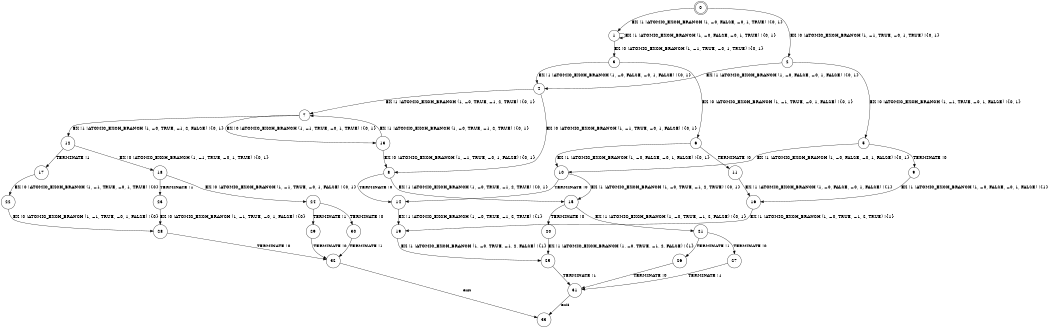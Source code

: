 digraph BCG {
size = "7, 10.5";
center = TRUE;
node [shape = circle];
0 [peripheries = 2];
0 -> 1 [label = "EX !1 !ATOMIC_EXCH_BRANCH (1, +0, FALSE, +0, 1, TRUE) !{0, 1}"];
0 -> 2 [label = "EX !0 !ATOMIC_EXCH_BRANCH (1, +1, TRUE, +0, 1, TRUE) !{0, 1}"];
1 -> 3 [label = "EX !0 !ATOMIC_EXCH_BRANCH (1, +1, TRUE, +0, 1, TRUE) !{0, 1}"];
1 -> 1 [label = "EX !1 !ATOMIC_EXCH_BRANCH (1, +0, FALSE, +0, 1, TRUE) !{0, 1}"];
2 -> 4 [label = "EX !1 !ATOMIC_EXCH_BRANCH (1, +0, FALSE, +0, 1, FALSE) !{0, 1}"];
2 -> 5 [label = "EX !0 !ATOMIC_EXCH_BRANCH (1, +1, TRUE, +0, 1, FALSE) !{0, 1}"];
3 -> 4 [label = "EX !1 !ATOMIC_EXCH_BRANCH (1, +0, FALSE, +0, 1, FALSE) !{0, 1}"];
3 -> 6 [label = "EX !0 !ATOMIC_EXCH_BRANCH (1, +1, TRUE, +0, 1, FALSE) !{0, 1}"];
4 -> 7 [label = "EX !1 !ATOMIC_EXCH_BRANCH (1, +0, TRUE, +1, 2, TRUE) !{0, 1}"];
4 -> 8 [label = "EX !0 !ATOMIC_EXCH_BRANCH (1, +1, TRUE, +0, 1, FALSE) !{0, 1}"];
5 -> 9 [label = "TERMINATE !0"];
5 -> 10 [label = "EX !1 !ATOMIC_EXCH_BRANCH (1, +0, FALSE, +0, 1, FALSE) !{0, 1}"];
6 -> 11 [label = "TERMINATE !0"];
6 -> 10 [label = "EX !1 !ATOMIC_EXCH_BRANCH (1, +0, FALSE, +0, 1, FALSE) !{0, 1}"];
7 -> 12 [label = "EX !1 !ATOMIC_EXCH_BRANCH (1, +0, TRUE, +1, 2, FALSE) !{0, 1}"];
7 -> 13 [label = "EX !0 !ATOMIC_EXCH_BRANCH (1, +1, TRUE, +0, 1, TRUE) !{0, 1}"];
8 -> 14 [label = "TERMINATE !0"];
8 -> 15 [label = "EX !1 !ATOMIC_EXCH_BRANCH (1, +0, TRUE, +1, 2, TRUE) !{0, 1}"];
9 -> 16 [label = "EX !1 !ATOMIC_EXCH_BRANCH (1, +0, FALSE, +0, 1, FALSE) !{1}"];
10 -> 14 [label = "TERMINATE !0"];
10 -> 15 [label = "EX !1 !ATOMIC_EXCH_BRANCH (1, +0, TRUE, +1, 2, TRUE) !{0, 1}"];
11 -> 16 [label = "EX !1 !ATOMIC_EXCH_BRANCH (1, +0, FALSE, +0, 1, FALSE) !{1}"];
12 -> 17 [label = "TERMINATE !1"];
12 -> 18 [label = "EX !0 !ATOMIC_EXCH_BRANCH (1, +1, TRUE, +0, 1, TRUE) !{0, 1}"];
13 -> 7 [label = "EX !1 !ATOMIC_EXCH_BRANCH (1, +0, TRUE, +1, 2, TRUE) !{0, 1}"];
13 -> 8 [label = "EX !0 !ATOMIC_EXCH_BRANCH (1, +1, TRUE, +0, 1, FALSE) !{0, 1}"];
14 -> 19 [label = "EX !1 !ATOMIC_EXCH_BRANCH (1, +0, TRUE, +1, 2, TRUE) !{1}"];
15 -> 20 [label = "TERMINATE !0"];
15 -> 21 [label = "EX !1 !ATOMIC_EXCH_BRANCH (1, +0, TRUE, +1, 2, FALSE) !{0, 1}"];
16 -> 19 [label = "EX !1 !ATOMIC_EXCH_BRANCH (1, +0, TRUE, +1, 2, TRUE) !{1}"];
17 -> 22 [label = "EX !0 !ATOMIC_EXCH_BRANCH (1, +1, TRUE, +0, 1, TRUE) !{0}"];
18 -> 23 [label = "TERMINATE !1"];
18 -> 24 [label = "EX !0 !ATOMIC_EXCH_BRANCH (1, +1, TRUE, +0, 1, FALSE) !{0, 1}"];
19 -> 25 [label = "EX !1 !ATOMIC_EXCH_BRANCH (1, +0, TRUE, +1, 2, FALSE) !{1}"];
20 -> 25 [label = "EX !1 !ATOMIC_EXCH_BRANCH (1, +0, TRUE, +1, 2, FALSE) !{1}"];
21 -> 26 [label = "TERMINATE !1"];
21 -> 27 [label = "TERMINATE !0"];
22 -> 28 [label = "EX !0 !ATOMIC_EXCH_BRANCH (1, +1, TRUE, +0, 1, FALSE) !{0}"];
23 -> 28 [label = "EX !0 !ATOMIC_EXCH_BRANCH (1, +1, TRUE, +0, 1, FALSE) !{0}"];
24 -> 29 [label = "TERMINATE !1"];
24 -> 30 [label = "TERMINATE !0"];
25 -> 31 [label = "TERMINATE !1"];
26 -> 31 [label = "TERMINATE !0"];
27 -> 31 [label = "TERMINATE !1"];
28 -> 32 [label = "TERMINATE !0"];
29 -> 32 [label = "TERMINATE !0"];
30 -> 32 [label = "TERMINATE !1"];
31 -> 33 [label = "exit"];
32 -> 33 [label = "exit"];
}
